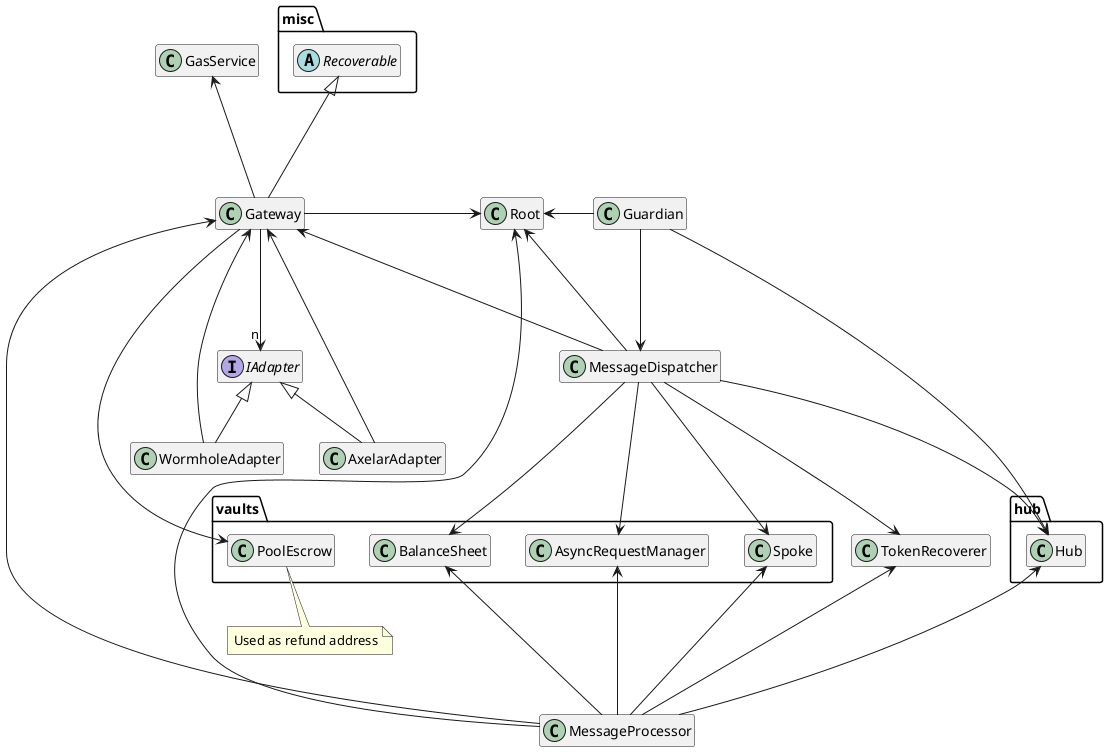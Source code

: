 @startuml
hide empty members

package misc {
    abstract Recoverable
}

package hub {
    class Hub
}

package vaults {
    class PoolEscrow
    class Spoke
    class AsyncRequestManager
    class BalanceSheet
}

interface IAdapter

class TokenRecoverer
class Root
class MessageDispatcher
class MessageProcessor
class Gateway
class AxelarAdapter
class WormholeAdapter
class Guardian
class GasService

AxelarAdapter -up-|> IAdapter
AxelarAdapter -up--> Gateway

WormholeAdapter -up-|> IAdapter
WormholeAdapter -up--> Gateway

MessageProcessor --up-> Root
MessageProcessor --up-> TokenRecoverer
MessageProcessor --up-> Hub
MessageProcessor --up-> Spoke
MessageProcessor --up-> AsyncRequestManager
MessageProcessor --up-> BalanceSheet
MessageProcessor --up-> Gateway

MessageDispatcher ---> Root
MessageDispatcher ---> TokenRecoverer
MessageDispatcher ---> Gateway
MessageDispatcher ---> Hub
MessageDispatcher ---> Spoke
MessageDispatcher ---> AsyncRequestManager
MessageDispatcher ---> BalanceSheet

Guardian ---> Hub
Guardian -left---> Root
Guardian ---> MessageDispatcher

Gateway -up--> GasService
Gateway -up--|> Recoverable
Gateway -right-> Root
Gateway -down-->"n" IAdapter
Gateway --> PoolEscrow

note bottom of PoolEscrow: Used as refund address

@enduml
